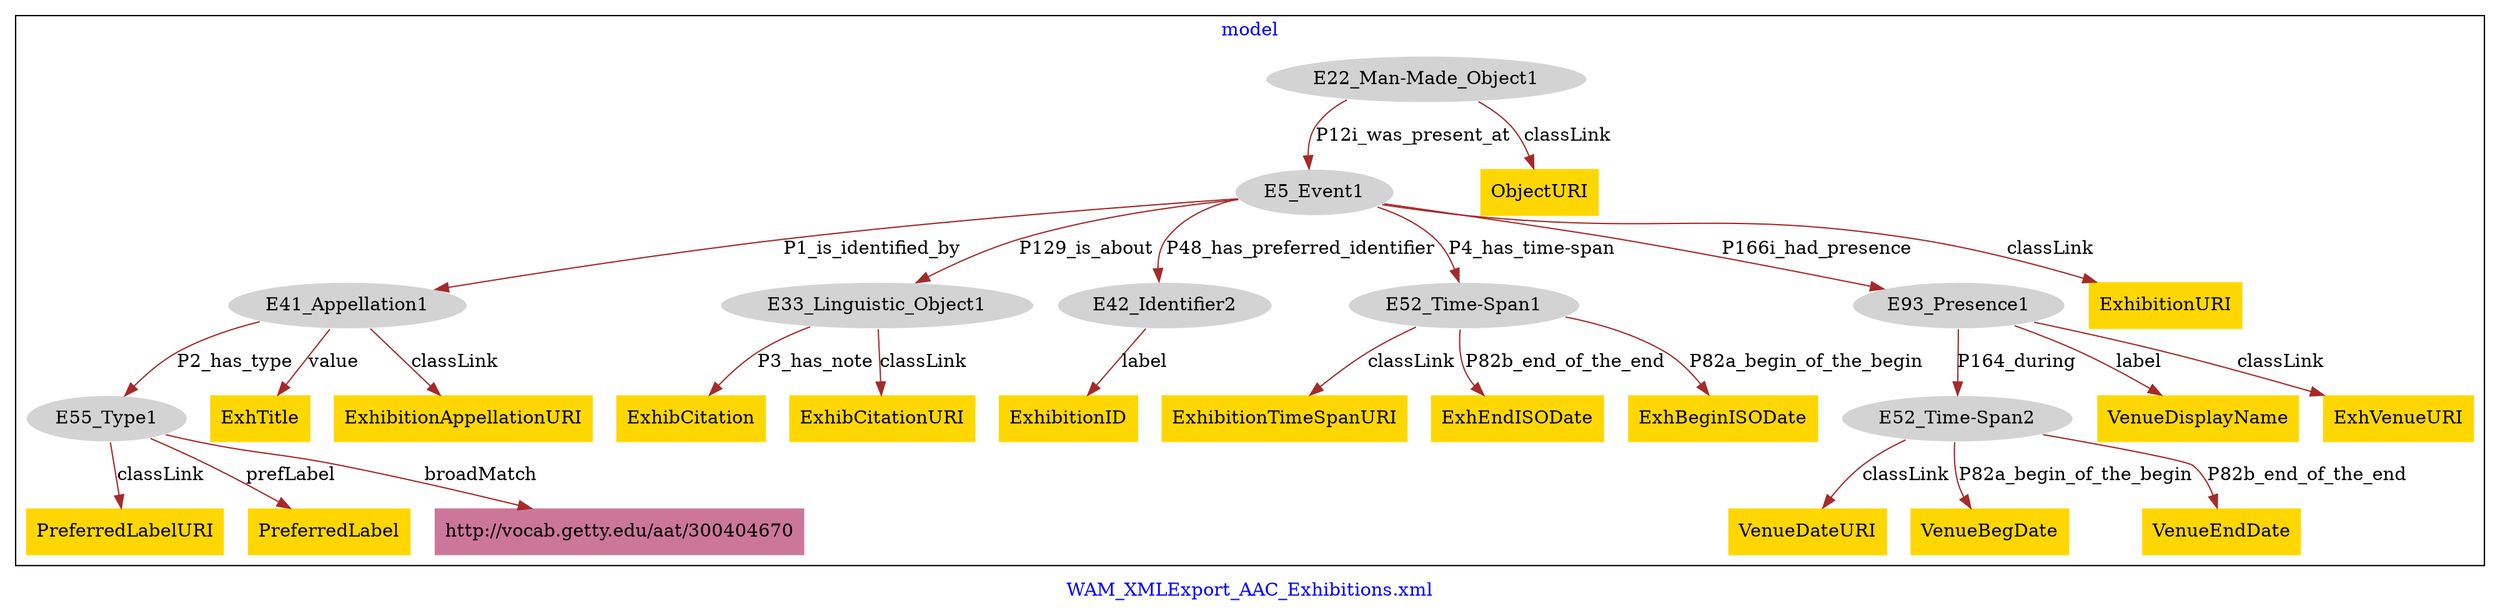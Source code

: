 digraph n0 {
fontcolor="blue"
remincross="true"
label="WAM_XMLExport_AAC_Exhibitions.xml"
subgraph cluster {
label="model"
n2[style="filled",color="white",fillcolor="lightgray",label="E22_Man-Made_Object1"];
n3[style="filled",color="white",fillcolor="lightgray",label="E5_Event1"];
n4[style="filled",color="white",fillcolor="lightgray",label="E41_Appellation1"];
n5[style="filled",color="white",fillcolor="lightgray",label="E55_Type1"];
n6[style="filled",color="white",fillcolor="lightgray",label="E33_Linguistic_Object1"];
n7[style="filled",color="white",fillcolor="lightgray",label="E42_Identifier2"];
n8[style="filled",color="white",fillcolor="lightgray",label="E52_Time-Span1"];
n9[style="filled",color="white",fillcolor="lightgray",label="E93_Presence1"];
n10[style="filled",color="white",fillcolor="lightgray",label="E52_Time-Span2"];
n11[shape="plaintext",style="filled",fillcolor="gold",label="ExhibitionTimeSpanURI"];
n12[shape="plaintext",style="filled",fillcolor="gold",label="ExhEndISODate"];
n13[shape="plaintext",style="filled",fillcolor="gold",label="ExhBeginISODate"];
n14[shape="plaintext",style="filled",fillcolor="gold",label="VenueDateURI"];
n15[shape="plaintext",style="filled",fillcolor="gold",label="ExhibCitation"];
n16[shape="plaintext",style="filled",fillcolor="gold",label="ExhibitionID"];
n17[shape="plaintext",style="filled",fillcolor="gold",label="VenueBegDate"];
n18[shape="plaintext",style="filled",fillcolor="gold",label="VenueDisplayName"];
n19[shape="plaintext",style="filled",fillcolor="gold",label="VenueEndDate"];
n20[shape="plaintext",style="filled",fillcolor="gold",label="ExhTitle"];
n21[shape="plaintext",style="filled",fillcolor="gold",label="ExhVenueURI"];
n22[shape="plaintext",style="filled",fillcolor="gold",label="PreferredLabelURI"];
n23[shape="plaintext",style="filled",fillcolor="gold",label="ObjectURI"];
n24[shape="plaintext",style="filled",fillcolor="gold",label="PreferredLabel"];
n25[shape="plaintext",style="filled",fillcolor="gold",label="ExhibitionAppellationURI"];
n26[shape="plaintext",style="filled",fillcolor="gold",label="ExhibCitationURI"];
n27[shape="plaintext",style="filled",fillcolor="gold",label="ExhibitionURI"];
n28[shape="plaintext",style="filled",fillcolor="#CC7799",label="http://vocab.getty.edu/aat/300404670"];
}
n2 -> n3[color="brown",fontcolor="black",label="P12i_was_present_at"]
n4 -> n5[color="brown",fontcolor="black",label="P2_has_type"]
n3 -> n6[color="brown",fontcolor="black",label="P129_is_about"]
n3 -> n4[color="brown",fontcolor="black",label="P1_is_identified_by"]
n3 -> n7[color="brown",fontcolor="black",label="P48_has_preferred_identifier"]
n3 -> n8[color="brown",fontcolor="black",label="P4_has_time-span"]
n3 -> n9[color="brown",fontcolor="black",label="P166i_had_presence"]
n9 -> n10[color="brown",fontcolor="black",label="P164_during"]
n8 -> n11[color="brown",fontcolor="black",label="classLink"]
n8 -> n12[color="brown",fontcolor="black",label="P82b_end_of_the_end"]
n8 -> n13[color="brown",fontcolor="black",label="P82a_begin_of_the_begin"]
n10 -> n14[color="brown",fontcolor="black",label="classLink"]
n6 -> n15[color="brown",fontcolor="black",label="P3_has_note"]
n7 -> n16[color="brown",fontcolor="black",label="label"]
n10 -> n17[color="brown",fontcolor="black",label="P82a_begin_of_the_begin"]
n9 -> n18[color="brown",fontcolor="black",label="label"]
n10 -> n19[color="brown",fontcolor="black",label="P82b_end_of_the_end"]
n4 -> n20[color="brown",fontcolor="black",label="value"]
n9 -> n21[color="brown",fontcolor="black",label="classLink"]
n5 -> n22[color="brown",fontcolor="black",label="classLink"]
n2 -> n23[color="brown",fontcolor="black",label="classLink"]
n5 -> n24[color="brown",fontcolor="black",label="prefLabel"]
n4 -> n25[color="brown",fontcolor="black",label="classLink"]
n6 -> n26[color="brown",fontcolor="black",label="classLink"]
n3 -> n27[color="brown",fontcolor="black",label="classLink"]
n5 -> n28[color="brown",fontcolor="black",label="broadMatch"]
}
